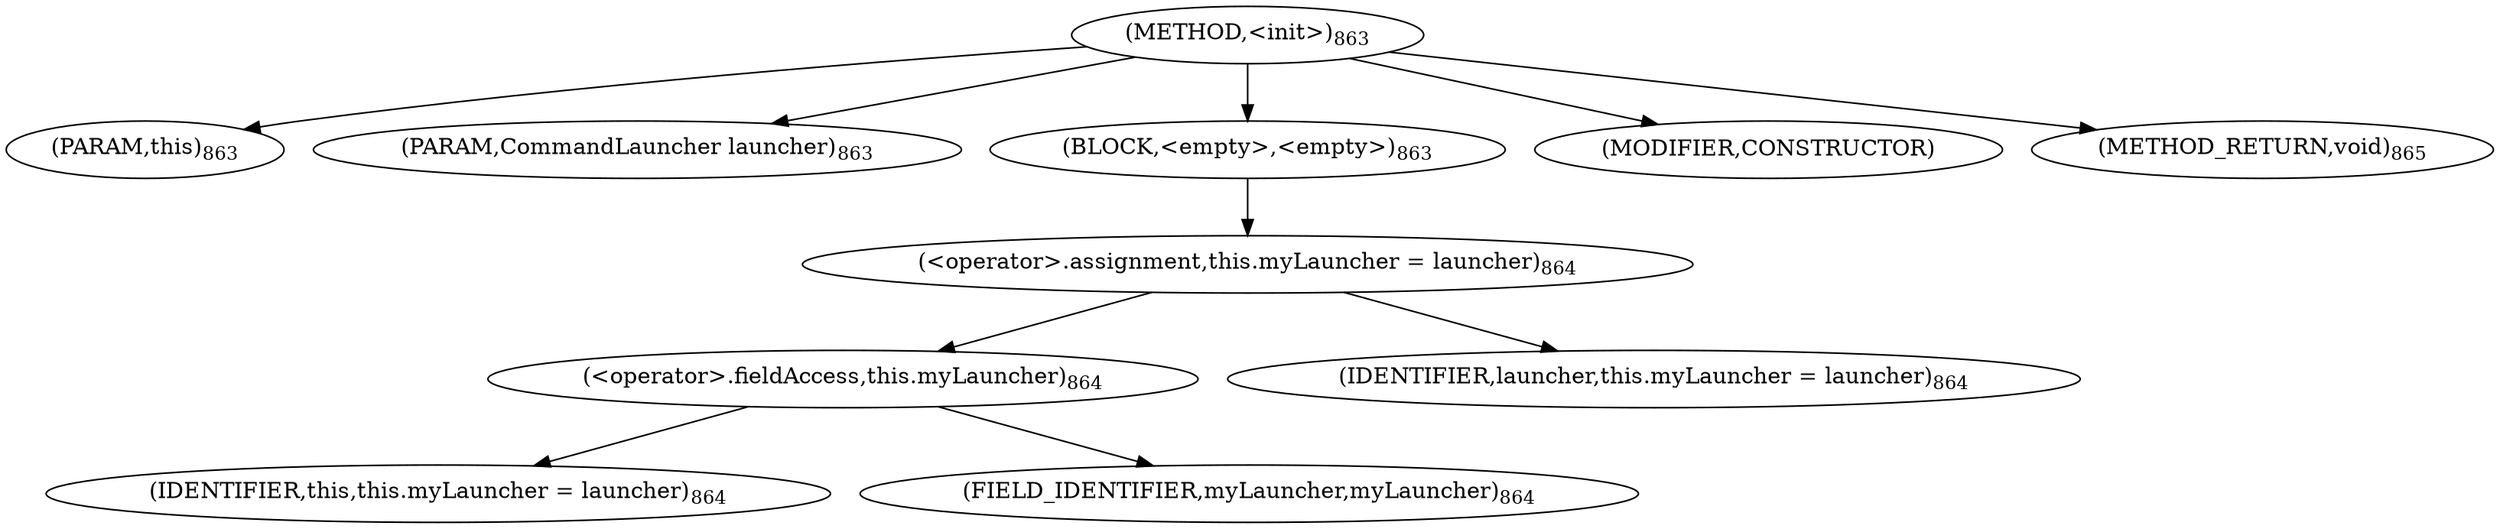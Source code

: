 digraph "&lt;init&gt;" {  
"1743" [label = <(METHOD,&lt;init&gt;)<SUB>863</SUB>> ]
"1744" [label = <(PARAM,this)<SUB>863</SUB>> ]
"1745" [label = <(PARAM,CommandLauncher launcher)<SUB>863</SUB>> ]
"1746" [label = <(BLOCK,&lt;empty&gt;,&lt;empty&gt;)<SUB>863</SUB>> ]
"1747" [label = <(&lt;operator&gt;.assignment,this.myLauncher = launcher)<SUB>864</SUB>> ]
"1748" [label = <(&lt;operator&gt;.fieldAccess,this.myLauncher)<SUB>864</SUB>> ]
"1749" [label = <(IDENTIFIER,this,this.myLauncher = launcher)<SUB>864</SUB>> ]
"1750" [label = <(FIELD_IDENTIFIER,myLauncher,myLauncher)<SUB>864</SUB>> ]
"1751" [label = <(IDENTIFIER,launcher,this.myLauncher = launcher)<SUB>864</SUB>> ]
"1752" [label = <(MODIFIER,CONSTRUCTOR)> ]
"1753" [label = <(METHOD_RETURN,void)<SUB>865</SUB>> ]
  "1743" -> "1744" 
  "1743" -> "1745" 
  "1743" -> "1746" 
  "1743" -> "1752" 
  "1743" -> "1753" 
  "1746" -> "1747" 
  "1747" -> "1748" 
  "1747" -> "1751" 
  "1748" -> "1749" 
  "1748" -> "1750" 
}
